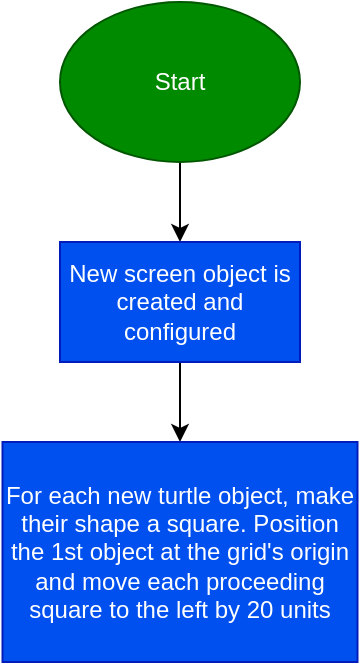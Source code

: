 <mxfile version="23.1.6" type="device">
  <diagram id="C5RBs43oDa-KdzZeNtuy" name="Page-1">
    <mxGraphModel dx="1434" dy="780" grid="1" gridSize="10" guides="1" tooltips="1" connect="1" arrows="1" fold="1" page="1" pageScale="1" pageWidth="827" pageHeight="1169" math="0" shadow="0">
      <root>
        <mxCell id="WIyWlLk6GJQsqaUBKTNV-0" />
        <mxCell id="WIyWlLk6GJQsqaUBKTNV-1" parent="WIyWlLk6GJQsqaUBKTNV-0" />
        <mxCell id="JYz8PXzuRi9FNyz3wfGA-2" style="edgeStyle=orthogonalEdgeStyle;rounded=0;orthogonalLoop=1;jettySize=auto;html=1;exitX=0.5;exitY=1;exitDx=0;exitDy=0;" edge="1" parent="WIyWlLk6GJQsqaUBKTNV-1" source="JYz8PXzuRi9FNyz3wfGA-0" target="JYz8PXzuRi9FNyz3wfGA-1">
          <mxGeometry relative="1" as="geometry" />
        </mxCell>
        <mxCell id="JYz8PXzuRi9FNyz3wfGA-0" value="Start" style="ellipse;whiteSpace=wrap;html=1;fillColor=#008a00;strokeColor=#005700;fontColor=#ffffff;" vertex="1" parent="WIyWlLk6GJQsqaUBKTNV-1">
          <mxGeometry x="40" y="40" width="120" height="80" as="geometry" />
        </mxCell>
        <mxCell id="JYz8PXzuRi9FNyz3wfGA-4" style="edgeStyle=orthogonalEdgeStyle;rounded=0;orthogonalLoop=1;jettySize=auto;html=1;exitX=0.5;exitY=1;exitDx=0;exitDy=0;entryX=0.5;entryY=0;entryDx=0;entryDy=0;" edge="1" parent="WIyWlLk6GJQsqaUBKTNV-1" source="JYz8PXzuRi9FNyz3wfGA-1" target="JYz8PXzuRi9FNyz3wfGA-3">
          <mxGeometry relative="1" as="geometry" />
        </mxCell>
        <mxCell id="JYz8PXzuRi9FNyz3wfGA-1" value="New screen object is created and configured" style="rounded=0;whiteSpace=wrap;html=1;fillColor=#0050ef;fontColor=#ffffff;strokeColor=#001DBC;" vertex="1" parent="WIyWlLk6GJQsqaUBKTNV-1">
          <mxGeometry x="40" y="160" width="120" height="60" as="geometry" />
        </mxCell>
        <mxCell id="JYz8PXzuRi9FNyz3wfGA-3" value="For each new turtle object, make their shape a square. Position the 1st object at the grid&#39;s origin and move each proceeding square to the left by 20 units" style="rounded=0;whiteSpace=wrap;html=1;fillColor=#0050ef;fontColor=#ffffff;strokeColor=#001DBC;" vertex="1" parent="WIyWlLk6GJQsqaUBKTNV-1">
          <mxGeometry x="11.25" y="260" width="177.5" height="110" as="geometry" />
        </mxCell>
      </root>
    </mxGraphModel>
  </diagram>
</mxfile>
